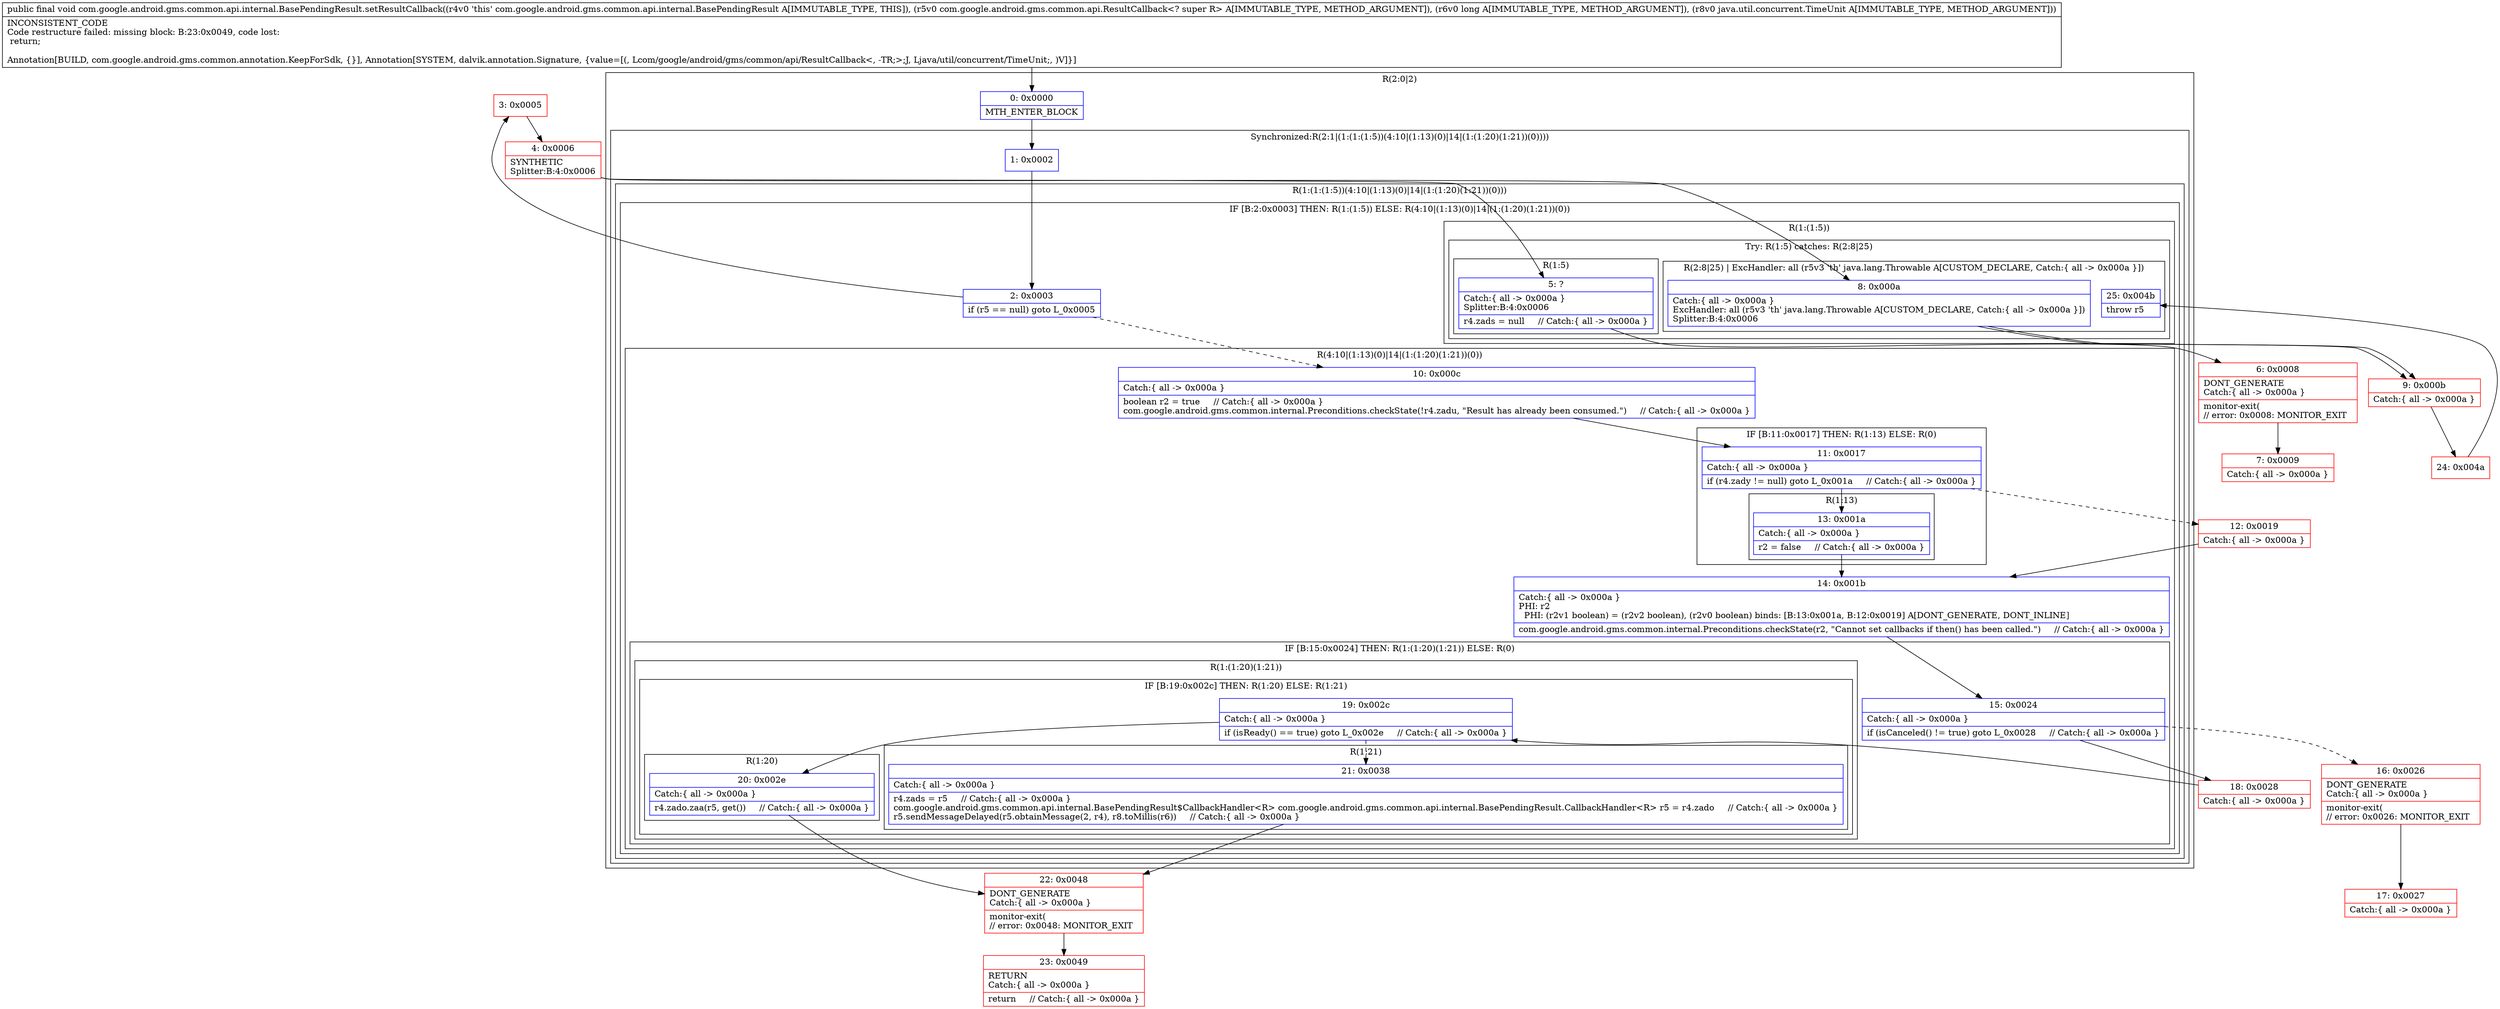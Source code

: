 digraph "CFG forcom.google.android.gms.common.api.internal.BasePendingResult.setResultCallback(Lcom\/google\/android\/gms\/common\/api\/ResultCallback;JLjava\/util\/concurrent\/TimeUnit;)V" {
subgraph cluster_Region_667847904 {
label = "R(2:0|2)";
node [shape=record,color=blue];
Node_0 [shape=record,label="{0\:\ 0x0000|MTH_ENTER_BLOCK\l}"];
subgraph cluster_SynchronizedRegion_1139392261 {
label = "Synchronized:R(2:1|(1:(1:(1:5))(4:10|(1:13)(0)|14|(1:(1:20)(1:21))(0))))";
node [shape=record,color=blue];
Node_1 [shape=record,label="{1\:\ 0x0002}"];
subgraph cluster_Region_886637325 {
label = "R(1:(1:(1:5))(4:10|(1:13)(0)|14|(1:(1:20)(1:21))(0)))";
node [shape=record,color=blue];
subgraph cluster_IfRegion_1504825648 {
label = "IF [B:2:0x0003] THEN: R(1:(1:5)) ELSE: R(4:10|(1:13)(0)|14|(1:(1:20)(1:21))(0))";
node [shape=record,color=blue];
Node_2 [shape=record,label="{2\:\ 0x0003|if (r5 == null) goto L_0x0005\l}"];
subgraph cluster_Region_181137258 {
label = "R(1:(1:5))";
node [shape=record,color=blue];
subgraph cluster_TryCatchRegion_81029281 {
label = "Try: R(1:5) catches: R(2:8|25)";
node [shape=record,color=blue];
subgraph cluster_Region_2028585565 {
label = "R(1:5)";
node [shape=record,color=blue];
Node_5 [shape=record,label="{5\:\ ?|Catch:\{ all \-\> 0x000a \}\lSplitter:B:4:0x0006\l|r4.zads = null     \/\/ Catch:\{ all \-\> 0x000a \}\l}"];
}
subgraph cluster_Region_797357089 {
label = "R(2:8|25) | ExcHandler: all (r5v3 'th' java.lang.Throwable A[CUSTOM_DECLARE, Catch:\{ all \-\> 0x000a \}])\l";
node [shape=record,color=blue];
Node_8 [shape=record,label="{8\:\ 0x000a|Catch:\{ all \-\> 0x000a \}\lExcHandler: all (r5v3 'th' java.lang.Throwable A[CUSTOM_DECLARE, Catch:\{ all \-\> 0x000a \}])\lSplitter:B:4:0x0006\l}"];
Node_25 [shape=record,label="{25\:\ 0x004b|throw r5\l}"];
}
}
}
subgraph cluster_Region_488617616 {
label = "R(4:10|(1:13)(0)|14|(1:(1:20)(1:21))(0))";
node [shape=record,color=blue];
Node_10 [shape=record,label="{10\:\ 0x000c|Catch:\{ all \-\> 0x000a \}\l|boolean r2 = true     \/\/ Catch:\{ all \-\> 0x000a \}\lcom.google.android.gms.common.internal.Preconditions.checkState(!r4.zadu, \"Result has already been consumed.\")     \/\/ Catch:\{ all \-\> 0x000a \}\l}"];
subgraph cluster_IfRegion_2053352964 {
label = "IF [B:11:0x0017] THEN: R(1:13) ELSE: R(0)";
node [shape=record,color=blue];
Node_11 [shape=record,label="{11\:\ 0x0017|Catch:\{ all \-\> 0x000a \}\l|if (r4.zady != null) goto L_0x001a     \/\/ Catch:\{ all \-\> 0x000a \}\l}"];
subgraph cluster_Region_1622280473 {
label = "R(1:13)";
node [shape=record,color=blue];
Node_13 [shape=record,label="{13\:\ 0x001a|Catch:\{ all \-\> 0x000a \}\l|r2 = false     \/\/ Catch:\{ all \-\> 0x000a \}\l}"];
}
subgraph cluster_Region_1565868169 {
label = "R(0)";
node [shape=record,color=blue];
}
}
Node_14 [shape=record,label="{14\:\ 0x001b|Catch:\{ all \-\> 0x000a \}\lPHI: r2 \l  PHI: (r2v1 boolean) = (r2v2 boolean), (r2v0 boolean) binds: [B:13:0x001a, B:12:0x0019] A[DONT_GENERATE, DONT_INLINE]\l|com.google.android.gms.common.internal.Preconditions.checkState(r2, \"Cannot set callbacks if then() has been called.\")     \/\/ Catch:\{ all \-\> 0x000a \}\l}"];
subgraph cluster_IfRegion_1796774484 {
label = "IF [B:15:0x0024] THEN: R(1:(1:20)(1:21)) ELSE: R(0)";
node [shape=record,color=blue];
Node_15 [shape=record,label="{15\:\ 0x0024|Catch:\{ all \-\> 0x000a \}\l|if (isCanceled() != true) goto L_0x0028     \/\/ Catch:\{ all \-\> 0x000a \}\l}"];
subgraph cluster_Region_1906646186 {
label = "R(1:(1:20)(1:21))";
node [shape=record,color=blue];
subgraph cluster_IfRegion_374443796 {
label = "IF [B:19:0x002c] THEN: R(1:20) ELSE: R(1:21)";
node [shape=record,color=blue];
Node_19 [shape=record,label="{19\:\ 0x002c|Catch:\{ all \-\> 0x000a \}\l|if (isReady() == true) goto L_0x002e     \/\/ Catch:\{ all \-\> 0x000a \}\l}"];
subgraph cluster_Region_1643627615 {
label = "R(1:20)";
node [shape=record,color=blue];
Node_20 [shape=record,label="{20\:\ 0x002e|Catch:\{ all \-\> 0x000a \}\l|r4.zado.zaa(r5, get())     \/\/ Catch:\{ all \-\> 0x000a \}\l}"];
}
subgraph cluster_Region_921366162 {
label = "R(1:21)";
node [shape=record,color=blue];
Node_21 [shape=record,label="{21\:\ 0x0038|Catch:\{ all \-\> 0x000a \}\l|r4.zads = r5     \/\/ Catch:\{ all \-\> 0x000a \}\lcom.google.android.gms.common.api.internal.BasePendingResult$CallbackHandler\<R\> com.google.android.gms.common.api.internal.BasePendingResult.CallbackHandler\<R\> r5 = r4.zado     \/\/ Catch:\{ all \-\> 0x000a \}\lr5.sendMessageDelayed(r5.obtainMessage(2, r4), r8.toMillis(r6))     \/\/ Catch:\{ all \-\> 0x000a \}\l}"];
}
}
}
subgraph cluster_Region_1309816847 {
label = "R(0)";
node [shape=record,color=blue];
}
}
}
}
}
}
}
subgraph cluster_Region_797357089 {
label = "R(2:8|25) | ExcHandler: all (r5v3 'th' java.lang.Throwable A[CUSTOM_DECLARE, Catch:\{ all \-\> 0x000a \}])\l";
node [shape=record,color=blue];
Node_8 [shape=record,label="{8\:\ 0x000a|Catch:\{ all \-\> 0x000a \}\lExcHandler: all (r5v3 'th' java.lang.Throwable A[CUSTOM_DECLARE, Catch:\{ all \-\> 0x000a \}])\lSplitter:B:4:0x0006\l}"];
Node_25 [shape=record,label="{25\:\ 0x004b|throw r5\l}"];
}
Node_3 [shape=record,color=red,label="{3\:\ 0x0005}"];
Node_4 [shape=record,color=red,label="{4\:\ 0x0006|SYNTHETIC\lSplitter:B:4:0x0006\l}"];
Node_6 [shape=record,color=red,label="{6\:\ 0x0008|DONT_GENERATE\lCatch:\{ all \-\> 0x000a \}\l|monitor\-exit(\l\/\/ error: 0x0008: MONITOR_EXIT  \l}"];
Node_7 [shape=record,color=red,label="{7\:\ 0x0009|Catch:\{ all \-\> 0x000a \}\l}"];
Node_9 [shape=record,color=red,label="{9\:\ 0x000b|Catch:\{ all \-\> 0x000a \}\l}"];
Node_12 [shape=record,color=red,label="{12\:\ 0x0019|Catch:\{ all \-\> 0x000a \}\l}"];
Node_16 [shape=record,color=red,label="{16\:\ 0x0026|DONT_GENERATE\lCatch:\{ all \-\> 0x000a \}\l|monitor\-exit(\l\/\/ error: 0x0026: MONITOR_EXIT  \l}"];
Node_17 [shape=record,color=red,label="{17\:\ 0x0027|Catch:\{ all \-\> 0x000a \}\l}"];
Node_18 [shape=record,color=red,label="{18\:\ 0x0028|Catch:\{ all \-\> 0x000a \}\l}"];
Node_22 [shape=record,color=red,label="{22\:\ 0x0048|DONT_GENERATE\lCatch:\{ all \-\> 0x000a \}\l|monitor\-exit(\l\/\/ error: 0x0048: MONITOR_EXIT  \l}"];
Node_23 [shape=record,color=red,label="{23\:\ 0x0049|RETURN\lCatch:\{ all \-\> 0x000a \}\l|return     \/\/ Catch:\{ all \-\> 0x000a \}\l}"];
Node_24 [shape=record,color=red,label="{24\:\ 0x004a}"];
MethodNode[shape=record,label="{public final void com.google.android.gms.common.api.internal.BasePendingResult.setResultCallback((r4v0 'this' com.google.android.gms.common.api.internal.BasePendingResult A[IMMUTABLE_TYPE, THIS]), (r5v0 com.google.android.gms.common.api.ResultCallback\<? super R\> A[IMMUTABLE_TYPE, METHOD_ARGUMENT]), (r6v0 long A[IMMUTABLE_TYPE, METHOD_ARGUMENT]), (r8v0 java.util.concurrent.TimeUnit A[IMMUTABLE_TYPE, METHOD_ARGUMENT]))  | INCONSISTENT_CODE\lCode restructure failed: missing block: B:23:0x0049, code lost:\l    return;\l\lAnnotation[BUILD, com.google.android.gms.common.annotation.KeepForSdk, \{\}], Annotation[SYSTEM, dalvik.annotation.Signature, \{value=[(, Lcom\/google\/android\/gms\/common\/api\/ResultCallback\<, \-TR;\>;J, Ljava\/util\/concurrent\/TimeUnit;, )V]\}]\l}"];
MethodNode -> Node_0;
Node_0 -> Node_1;
Node_1 -> Node_2;
Node_2 -> Node_3;
Node_2 -> Node_10[style=dashed];
Node_5 -> Node_6;
Node_8 -> Node_9;
Node_10 -> Node_11;
Node_11 -> Node_12[style=dashed];
Node_11 -> Node_13;
Node_13 -> Node_14;
Node_14 -> Node_15;
Node_15 -> Node_16[style=dashed];
Node_15 -> Node_18;
Node_19 -> Node_20;
Node_19 -> Node_21[style=dashed];
Node_20 -> Node_22;
Node_21 -> Node_22;
Node_8 -> Node_9;
Node_3 -> Node_4;
Node_4 -> Node_5;
Node_4 -> Node_8;
Node_6 -> Node_7;
Node_9 -> Node_24;
Node_12 -> Node_14;
Node_16 -> Node_17;
Node_18 -> Node_19;
Node_22 -> Node_23;
Node_24 -> Node_25;
}


